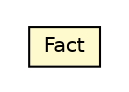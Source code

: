 #!/usr/local/bin/dot
#
# Class diagram 
# Generated by UMLGraph version 5.1 (http://www.umlgraph.org/)
#

digraph G {
	edge [fontname="Helvetica",fontsize=10,labelfontname="Helvetica",labelfontsize=10];
	node [fontname="Helvetica",fontsize=10,shape=plaintext];
	nodesep=0.25;
	ranksep=0.5;
	// org.universAAL.drools.models.Fact
	c5628230 [label=<<table title="org.universAAL.drools.models.Fact" border="0" cellborder="1" cellspacing="0" cellpadding="2" port="p" bgcolor="lemonChiffon" href="./Fact.html">
		<tr><td><table border="0" cellspacing="0" cellpadding="1">
<tr><td align="center" balign="center"> Fact </td></tr>
		</table></td></tr>
		</table>>, fontname="Helvetica", fontcolor="black", fontsize=10.0];
}


